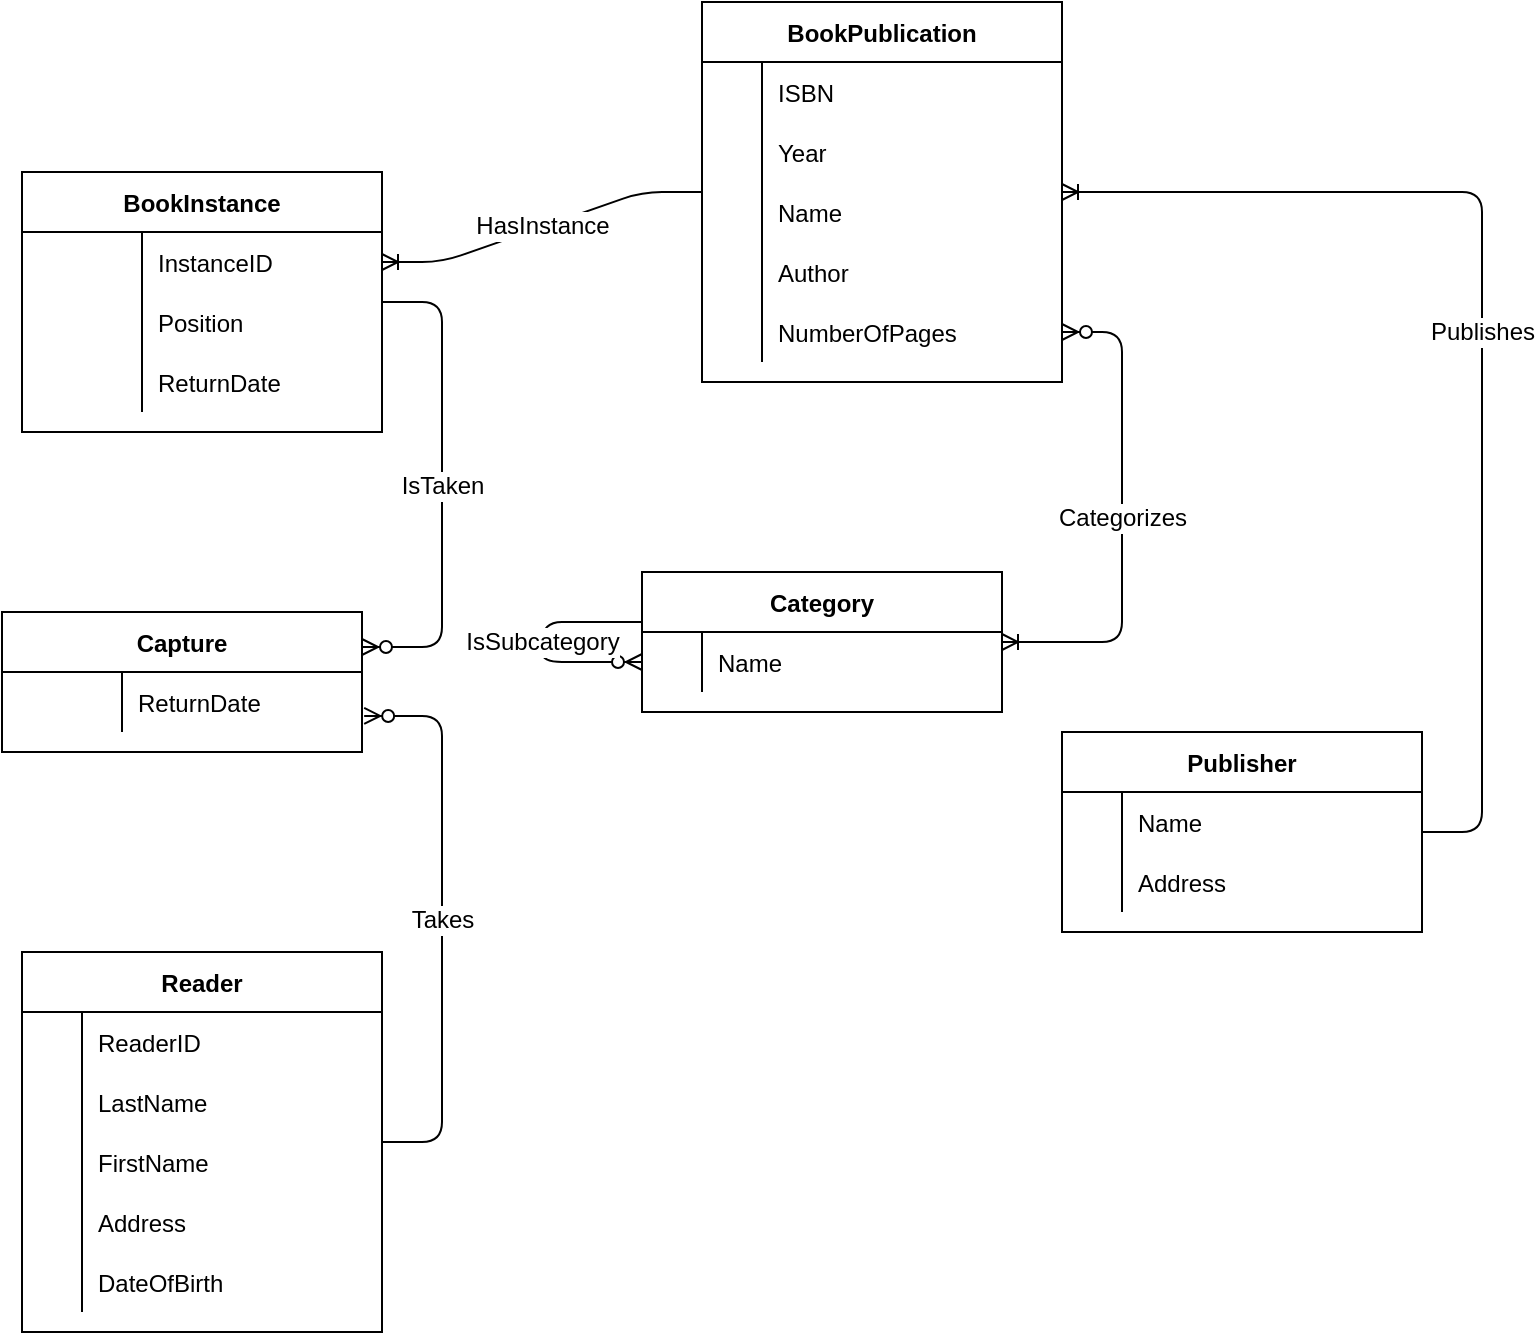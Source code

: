 <mxfile version="14.9.0" type="google"><diagram id="R2lEEEUBdFMjLlhIrx00" name="Page-1"><mxGraphModel dx="1422" dy="854" grid="1" gridSize="10" guides="1" tooltips="1" connect="1" arrows="1" fold="1" page="1" pageScale="1" pageWidth="850" pageHeight="1100" math="0" shadow="0" extFonts="Permanent Marker^https://fonts.googleapis.com/css?family=Permanent+Marker"><root><mxCell id="0"/><mxCell id="1" parent="0"/><mxCell id="LC6Ul_KxqGpqvkcFJrr5-14" value="BookPublication" style="shape=table;startSize=30;container=1;collapsible=1;childLayout=tableLayout;fixedRows=1;rowLines=0;fontStyle=1;align=center;resizeLast=1;" parent="1" vertex="1"><mxGeometry x="430" y="65" width="180" height="190" as="geometry"/></mxCell><mxCell id="GDt42chVeWsSoFadgG4G-7" value="" style="shape=partialRectangle;collapsible=0;dropTarget=0;pointerEvents=0;fillColor=none;top=0;left=0;bottom=0;right=0;points=[[0,0.5],[1,0.5]];portConstraint=eastwest;" parent="LC6Ul_KxqGpqvkcFJrr5-14" vertex="1"><mxGeometry y="30" width="180" height="30" as="geometry"/></mxCell><mxCell id="GDt42chVeWsSoFadgG4G-8" value="" style="shape=partialRectangle;connectable=0;fillColor=none;top=0;left=0;bottom=0;right=0;editable=1;overflow=hidden;" parent="GDt42chVeWsSoFadgG4G-7" vertex="1"><mxGeometry width="30" height="30" as="geometry"/></mxCell><mxCell id="GDt42chVeWsSoFadgG4G-9" value="ISBN" style="shape=partialRectangle;connectable=0;fillColor=none;top=0;left=0;bottom=0;right=0;align=left;spacingLeft=6;overflow=hidden;" parent="GDt42chVeWsSoFadgG4G-7" vertex="1"><mxGeometry x="30" width="150" height="30" as="geometry"/></mxCell><mxCell id="LC6Ul_KxqGpqvkcFJrr5-18" value="" style="shape=partialRectangle;collapsible=0;dropTarget=0;pointerEvents=0;fillColor=none;top=0;left=0;bottom=0;right=0;points=[[0,0.5],[1,0.5]];portConstraint=eastwest;" parent="LC6Ul_KxqGpqvkcFJrr5-14" vertex="1"><mxGeometry y="60" width="180" height="30" as="geometry"/></mxCell><mxCell id="LC6Ul_KxqGpqvkcFJrr5-19" value="" style="shape=partialRectangle;connectable=0;fillColor=none;top=0;left=0;bottom=0;right=0;editable=1;overflow=hidden;" parent="LC6Ul_KxqGpqvkcFJrr5-18" vertex="1"><mxGeometry width="30" height="30" as="geometry"/></mxCell><mxCell id="LC6Ul_KxqGpqvkcFJrr5-20" value="Year" style="shape=partialRectangle;connectable=0;fillColor=none;top=0;left=0;bottom=0;right=0;align=left;spacingLeft=6;overflow=hidden;" parent="LC6Ul_KxqGpqvkcFJrr5-18" vertex="1"><mxGeometry x="30" width="150" height="30" as="geometry"/></mxCell><mxCell id="LC6Ul_KxqGpqvkcFJrr5-21" value="" style="shape=partialRectangle;collapsible=0;dropTarget=0;pointerEvents=0;fillColor=none;top=0;left=0;bottom=0;right=0;points=[[0,0.5],[1,0.5]];portConstraint=eastwest;" parent="LC6Ul_KxqGpqvkcFJrr5-14" vertex="1"><mxGeometry y="90" width="180" height="30" as="geometry"/></mxCell><mxCell id="LC6Ul_KxqGpqvkcFJrr5-22" value="" style="shape=partialRectangle;connectable=0;fillColor=none;top=0;left=0;bottom=0;right=0;editable=1;overflow=hidden;" parent="LC6Ul_KxqGpqvkcFJrr5-21" vertex="1"><mxGeometry width="30" height="30" as="geometry"/></mxCell><mxCell id="LC6Ul_KxqGpqvkcFJrr5-23" value="Name" style="shape=partialRectangle;connectable=0;fillColor=none;top=0;left=0;bottom=0;right=0;align=left;spacingLeft=6;overflow=hidden;" parent="LC6Ul_KxqGpqvkcFJrr5-21" vertex="1"><mxGeometry x="30" width="150" height="30" as="geometry"/></mxCell><mxCell id="LC6Ul_KxqGpqvkcFJrr5-24" value="" style="shape=partialRectangle;collapsible=0;dropTarget=0;pointerEvents=0;fillColor=none;top=0;left=0;bottom=0;right=0;points=[[0,0.5],[1,0.5]];portConstraint=eastwest;" parent="LC6Ul_KxqGpqvkcFJrr5-14" vertex="1"><mxGeometry y="120" width="180" height="30" as="geometry"/></mxCell><mxCell id="LC6Ul_KxqGpqvkcFJrr5-25" value="" style="shape=partialRectangle;connectable=0;fillColor=none;top=0;left=0;bottom=0;right=0;editable=1;overflow=hidden;" parent="LC6Ul_KxqGpqvkcFJrr5-24" vertex="1"><mxGeometry width="30" height="30" as="geometry"/></mxCell><mxCell id="LC6Ul_KxqGpqvkcFJrr5-26" value="Author" style="shape=partialRectangle;connectable=0;fillColor=none;top=0;left=0;bottom=0;right=0;align=left;spacingLeft=6;overflow=hidden;" parent="LC6Ul_KxqGpqvkcFJrr5-24" vertex="1"><mxGeometry x="30" width="150" height="30" as="geometry"/></mxCell><mxCell id="LC6Ul_KxqGpqvkcFJrr5-30" value="" style="shape=partialRectangle;collapsible=0;dropTarget=0;pointerEvents=0;fillColor=none;top=0;left=0;bottom=0;right=0;points=[[0,0.5],[1,0.5]];portConstraint=eastwest;" parent="LC6Ul_KxqGpqvkcFJrr5-14" vertex="1"><mxGeometry y="150" width="180" height="30" as="geometry"/></mxCell><mxCell id="LC6Ul_KxqGpqvkcFJrr5-31" value="" style="shape=partialRectangle;connectable=0;fillColor=none;top=0;left=0;bottom=0;right=0;editable=1;overflow=hidden;" parent="LC6Ul_KxqGpqvkcFJrr5-30" vertex="1"><mxGeometry width="30" height="30" as="geometry"/></mxCell><mxCell id="LC6Ul_KxqGpqvkcFJrr5-32" value="NumberOfPages" style="shape=partialRectangle;connectable=0;fillColor=none;top=0;left=0;bottom=0;right=0;align=left;spacingLeft=6;overflow=hidden;" parent="LC6Ul_KxqGpqvkcFJrr5-30" vertex="1"><mxGeometry x="30" width="150" height="30" as="geometry"/></mxCell><mxCell id="LC6Ul_KxqGpqvkcFJrr5-33" value="BookInstance" style="shape=table;startSize=30;container=1;collapsible=1;childLayout=tableLayout;fixedRows=1;rowLines=0;fontStyle=1;align=center;resizeLast=1;strokeWidth=1;" parent="1" vertex="1"><mxGeometry x="90" y="150" width="180" height="130" as="geometry"/></mxCell><mxCell id="GDt42chVeWsSoFadgG4G-4" value="" style="shape=partialRectangle;collapsible=0;dropTarget=0;pointerEvents=0;fillColor=none;top=0;left=0;bottom=0;right=0;points=[[0,0.5],[1,0.5]];portConstraint=eastwest;" parent="LC6Ul_KxqGpqvkcFJrr5-33" vertex="1"><mxGeometry y="30" width="180" height="30" as="geometry"/></mxCell><mxCell id="GDt42chVeWsSoFadgG4G-5" value="" style="shape=partialRectangle;connectable=0;fillColor=none;top=0;left=0;bottom=0;right=0;editable=1;overflow=hidden;" parent="GDt42chVeWsSoFadgG4G-4" vertex="1"><mxGeometry width="60" height="30" as="geometry"/></mxCell><mxCell id="GDt42chVeWsSoFadgG4G-6" value="InstanceID    " style="shape=partialRectangle;connectable=0;fillColor=none;top=0;left=0;bottom=0;right=0;align=left;spacingLeft=6;overflow=hidden;" parent="GDt42chVeWsSoFadgG4G-4" vertex="1"><mxGeometry x="60" width="120" height="30" as="geometry"/></mxCell><mxCell id="LC6Ul_KxqGpqvkcFJrr5-60" value="" style="shape=partialRectangle;collapsible=0;dropTarget=0;pointerEvents=0;fillColor=none;top=0;left=0;bottom=0;right=0;points=[[0,0.5],[1,0.5]];portConstraint=eastwest;strokeWidth=1;" parent="LC6Ul_KxqGpqvkcFJrr5-33" vertex="1"><mxGeometry y="60" width="180" height="30" as="geometry"/></mxCell><mxCell id="LC6Ul_KxqGpqvkcFJrr5-61" value="" style="shape=partialRectangle;connectable=0;fillColor=none;top=0;left=0;bottom=0;right=0;editable=1;overflow=hidden;" parent="LC6Ul_KxqGpqvkcFJrr5-60" vertex="1"><mxGeometry width="60" height="30" as="geometry"/></mxCell><mxCell id="LC6Ul_KxqGpqvkcFJrr5-62" value="Position" style="shape=partialRectangle;connectable=0;fillColor=none;top=0;left=0;bottom=0;right=0;align=left;spacingLeft=6;overflow=hidden;" parent="LC6Ul_KxqGpqvkcFJrr5-60" vertex="1"><mxGeometry x="60" width="120" height="30" as="geometry"/></mxCell><mxCell id="LC6Ul_KxqGpqvkcFJrr5-110" value="" style="shape=partialRectangle;collapsible=0;dropTarget=0;pointerEvents=0;fillColor=none;top=0;left=0;bottom=0;right=0;points=[[0,0.5],[1,0.5]];portConstraint=eastwest;strokeWidth=1;" parent="LC6Ul_KxqGpqvkcFJrr5-33" vertex="1"><mxGeometry y="90" width="180" height="30" as="geometry"/></mxCell><mxCell id="LC6Ul_KxqGpqvkcFJrr5-111" value="" style="shape=partialRectangle;connectable=0;fillColor=none;top=0;left=0;bottom=0;right=0;editable=1;overflow=hidden;" parent="LC6Ul_KxqGpqvkcFJrr5-110" vertex="1"><mxGeometry width="60" height="30" as="geometry"/></mxCell><mxCell id="LC6Ul_KxqGpqvkcFJrr5-112" value="ReturnDate" style="shape=partialRectangle;connectable=0;fillColor=none;top=0;left=0;bottom=0;right=0;align=left;spacingLeft=6;overflow=hidden;" parent="LC6Ul_KxqGpqvkcFJrr5-110" vertex="1"><mxGeometry x="60" width="120" height="30" as="geometry"/></mxCell><mxCell id="LC6Ul_KxqGpqvkcFJrr5-46" value="HasInstance" style="edgeStyle=entityRelationEdgeStyle;fontSize=12;html=1;endArrow=none;endFill=0;startArrow=ERoneToMany;startFill=0;" parent="1" target="LC6Ul_KxqGpqvkcFJrr5-14" edge="1"><mxGeometry width="100" height="100" relative="1" as="geometry"><mxPoint x="270" y="195" as="sourcePoint"/><mxPoint x="270" y="225" as="targetPoint"/></mxGeometry></mxCell><mxCell id="LC6Ul_KxqGpqvkcFJrr5-47" value="Publisher" style="shape=table;startSize=30;container=1;collapsible=1;childLayout=tableLayout;fixedRows=1;rowLines=0;fontStyle=1;align=center;resizeLast=1;strokeWidth=1;" parent="1" vertex="1"><mxGeometry x="610" y="430" width="180" height="100" as="geometry"/></mxCell><mxCell id="GDt42chVeWsSoFadgG4G-10" value="" style="shape=partialRectangle;collapsible=0;dropTarget=0;pointerEvents=0;fillColor=none;top=0;left=0;bottom=0;right=0;points=[[0,0.5],[1,0.5]];portConstraint=eastwest;" parent="LC6Ul_KxqGpqvkcFJrr5-47" vertex="1"><mxGeometry y="30" width="180" height="30" as="geometry"/></mxCell><mxCell id="GDt42chVeWsSoFadgG4G-11" value="" style="shape=partialRectangle;connectable=0;fillColor=none;top=0;left=0;bottom=0;right=0;editable=1;overflow=hidden;" parent="GDt42chVeWsSoFadgG4G-10" vertex="1"><mxGeometry width="30" height="30" as="geometry"/></mxCell><mxCell id="GDt42chVeWsSoFadgG4G-12" value="Name" style="shape=partialRectangle;connectable=0;fillColor=none;top=0;left=0;bottom=0;right=0;align=left;spacingLeft=6;overflow=hidden;" parent="GDt42chVeWsSoFadgG4G-10" vertex="1"><mxGeometry x="30" width="150" height="30" as="geometry"/></mxCell><mxCell id="LC6Ul_KxqGpqvkcFJrr5-51" value="" style="shape=partialRectangle;collapsible=0;dropTarget=0;pointerEvents=0;fillColor=none;top=0;left=0;bottom=0;right=0;points=[[0,0.5],[1,0.5]];portConstraint=eastwest;" parent="LC6Ul_KxqGpqvkcFJrr5-47" vertex="1"><mxGeometry y="60" width="180" height="30" as="geometry"/></mxCell><mxCell id="LC6Ul_KxqGpqvkcFJrr5-52" value="" style="shape=partialRectangle;connectable=0;fillColor=none;top=0;left=0;bottom=0;right=0;editable=1;overflow=hidden;" parent="LC6Ul_KxqGpqvkcFJrr5-51" vertex="1"><mxGeometry width="30" height="30" as="geometry"/></mxCell><mxCell id="LC6Ul_KxqGpqvkcFJrr5-53" value="Address" style="shape=partialRectangle;connectable=0;fillColor=none;top=0;left=0;bottom=0;right=0;align=left;spacingLeft=6;overflow=hidden;" parent="LC6Ul_KxqGpqvkcFJrr5-51" vertex="1"><mxGeometry x="30" width="150" height="30" as="geometry"/></mxCell><mxCell id="LC6Ul_KxqGpqvkcFJrr5-63" value="Publishes" style="edgeStyle=entityRelationEdgeStyle;fontSize=12;html=1;endArrow=ERoneToMany;" parent="1" source="LC6Ul_KxqGpqvkcFJrr5-47" target="LC6Ul_KxqGpqvkcFJrr5-14" edge="1"><mxGeometry width="100" height="100" relative="1" as="geometry"><mxPoint x="690" y="400" as="sourcePoint"/><mxPoint x="790" y="300" as="targetPoint"/></mxGeometry></mxCell><mxCell id="LC6Ul_KxqGpqvkcFJrr5-77" value="Category" style="shape=table;startSize=30;container=1;collapsible=1;childLayout=tableLayout;fixedRows=1;rowLines=0;fontStyle=1;align=center;resizeLast=1;strokeWidth=1;" parent="1" vertex="1"><mxGeometry x="400" y="350" width="180" height="70" as="geometry"/></mxCell><mxCell id="GDt42chVeWsSoFadgG4G-13" value="" style="shape=partialRectangle;collapsible=0;dropTarget=0;pointerEvents=0;fillColor=none;top=0;left=0;bottom=0;right=0;points=[[0,0.5],[1,0.5]];portConstraint=eastwest;" parent="LC6Ul_KxqGpqvkcFJrr5-77" vertex="1"><mxGeometry y="30" width="180" height="30" as="geometry"/></mxCell><mxCell id="GDt42chVeWsSoFadgG4G-14" value="" style="shape=partialRectangle;connectable=0;fillColor=none;top=0;left=0;bottom=0;right=0;editable=1;overflow=hidden;" parent="GDt42chVeWsSoFadgG4G-13" vertex="1"><mxGeometry width="30" height="30" as="geometry"/></mxCell><mxCell id="GDt42chVeWsSoFadgG4G-15" value="Name" style="shape=partialRectangle;connectable=0;fillColor=none;top=0;left=0;bottom=0;right=0;align=left;spacingLeft=6;overflow=hidden;" parent="GDt42chVeWsSoFadgG4G-13" vertex="1"><mxGeometry x="30" width="150" height="30" as="geometry"/></mxCell><mxCell id="LC6Ul_KxqGpqvkcFJrr5-90" value="IsSubcategory" style="edgeStyle=entityRelationEdgeStyle;fontSize=12;html=1;endArrow=ERzeroToMany;endFill=1;" parent="1" source="LC6Ul_KxqGpqvkcFJrr5-77" target="LC6Ul_KxqGpqvkcFJrr5-77" edge="1"><mxGeometry width="100" height="100" relative="1" as="geometry"><mxPoint x="160" y="620" as="sourcePoint"/><mxPoint x="260" y="520" as="targetPoint"/><Array as="points"><mxPoint x="350" y="385"/></Array></mxGeometry></mxCell><mxCell id="LC6Ul_KxqGpqvkcFJrr5-92" value="Categorizes" style="edgeStyle=entityRelationEdgeStyle;fontSize=12;html=1;endArrow=ERzeroToMany;endFill=1;startArrow=ERoneToMany;startFill=0;" parent="1" source="LC6Ul_KxqGpqvkcFJrr5-77" target="LC6Ul_KxqGpqvkcFJrr5-30" edge="1"><mxGeometry width="100" height="100" relative="1" as="geometry"><mxPoint x="120" y="420" as="sourcePoint"/><mxPoint x="620" y="210" as="targetPoint"/></mxGeometry></mxCell><mxCell id="LC6Ul_KxqGpqvkcFJrr5-94" value="Reader" style="shape=table;startSize=30;container=1;collapsible=1;childLayout=tableLayout;fixedRows=1;rowLines=0;fontStyle=1;align=center;resizeLast=1;strokeWidth=1;" parent="1" vertex="1"><mxGeometry x="90" y="540" width="180" height="190" as="geometry"/></mxCell><mxCell id="GDt42chVeWsSoFadgG4G-1" value="" style="shape=partialRectangle;collapsible=0;dropTarget=0;pointerEvents=0;fillColor=none;top=0;left=0;bottom=0;right=0;points=[[0,0.5],[1,0.5]];portConstraint=eastwest;" parent="LC6Ul_KxqGpqvkcFJrr5-94" vertex="1"><mxGeometry y="30" width="180" height="30" as="geometry"/></mxCell><mxCell id="GDt42chVeWsSoFadgG4G-2" value="" style="shape=partialRectangle;connectable=0;fillColor=none;top=0;left=0;bottom=0;right=0;editable=1;overflow=hidden;" parent="GDt42chVeWsSoFadgG4G-1" vertex="1"><mxGeometry width="30" height="30" as="geometry"/></mxCell><mxCell id="GDt42chVeWsSoFadgG4G-3" value="ReaderID" style="shape=partialRectangle;connectable=0;fillColor=none;top=0;left=0;bottom=0;right=0;align=left;spacingLeft=6;overflow=hidden;" parent="GDt42chVeWsSoFadgG4G-1" vertex="1"><mxGeometry x="30" width="150" height="30" as="geometry"/></mxCell><mxCell id="LC6Ul_KxqGpqvkcFJrr5-98" value="" style="shape=partialRectangle;collapsible=0;dropTarget=0;pointerEvents=0;fillColor=none;top=0;left=0;bottom=0;right=0;points=[[0,0.5],[1,0.5]];portConstraint=eastwest;" parent="LC6Ul_KxqGpqvkcFJrr5-94" vertex="1"><mxGeometry y="60" width="180" height="30" as="geometry"/></mxCell><mxCell id="LC6Ul_KxqGpqvkcFJrr5-99" value="" style="shape=partialRectangle;connectable=0;fillColor=none;top=0;left=0;bottom=0;right=0;editable=1;overflow=hidden;" parent="LC6Ul_KxqGpqvkcFJrr5-98" vertex="1"><mxGeometry width="30" height="30" as="geometry"/></mxCell><mxCell id="LC6Ul_KxqGpqvkcFJrr5-100" value="LastName    " style="shape=partialRectangle;connectable=0;fillColor=none;top=0;left=0;bottom=0;right=0;align=left;spacingLeft=6;overflow=hidden;" parent="LC6Ul_KxqGpqvkcFJrr5-98" vertex="1"><mxGeometry x="30" width="150" height="30" as="geometry"/></mxCell><mxCell id="LC6Ul_KxqGpqvkcFJrr5-101" value="" style="shape=partialRectangle;collapsible=0;dropTarget=0;pointerEvents=0;fillColor=none;top=0;left=0;bottom=0;right=0;points=[[0,0.5],[1,0.5]];portConstraint=eastwest;" parent="LC6Ul_KxqGpqvkcFJrr5-94" vertex="1"><mxGeometry y="90" width="180" height="30" as="geometry"/></mxCell><mxCell id="LC6Ul_KxqGpqvkcFJrr5-102" value="" style="shape=partialRectangle;connectable=0;fillColor=none;top=0;left=0;bottom=0;right=0;editable=1;overflow=hidden;" parent="LC6Ul_KxqGpqvkcFJrr5-101" vertex="1"><mxGeometry width="30" height="30" as="geometry"/></mxCell><mxCell id="LC6Ul_KxqGpqvkcFJrr5-103" value="FirstName" style="shape=partialRectangle;connectable=0;fillColor=none;top=0;left=0;bottom=0;right=0;align=left;spacingLeft=6;overflow=hidden;" parent="LC6Ul_KxqGpqvkcFJrr5-101" vertex="1"><mxGeometry x="30" width="150" height="30" as="geometry"/></mxCell><mxCell id="LC6Ul_KxqGpqvkcFJrr5-104" value="" style="shape=partialRectangle;collapsible=0;dropTarget=0;pointerEvents=0;fillColor=none;top=0;left=0;bottom=0;right=0;points=[[0,0.5],[1,0.5]];portConstraint=eastwest;" parent="LC6Ul_KxqGpqvkcFJrr5-94" vertex="1"><mxGeometry y="120" width="180" height="30" as="geometry"/></mxCell><mxCell id="LC6Ul_KxqGpqvkcFJrr5-105" value="" style="shape=partialRectangle;connectable=0;fillColor=none;top=0;left=0;bottom=0;right=0;editable=1;overflow=hidden;" parent="LC6Ul_KxqGpqvkcFJrr5-104" vertex="1"><mxGeometry width="30" height="30" as="geometry"/></mxCell><mxCell id="LC6Ul_KxqGpqvkcFJrr5-106" value="Address" style="shape=partialRectangle;connectable=0;fillColor=none;top=0;left=0;bottom=0;right=0;align=left;spacingLeft=6;overflow=hidden;" parent="LC6Ul_KxqGpqvkcFJrr5-104" vertex="1"><mxGeometry x="30" width="150" height="30" as="geometry"/></mxCell><mxCell id="LC6Ul_KxqGpqvkcFJrr5-107" value="" style="shape=partialRectangle;collapsible=0;dropTarget=0;pointerEvents=0;fillColor=none;top=0;left=0;bottom=0;right=0;points=[[0,0.5],[1,0.5]];portConstraint=eastwest;strokeWidth=1;" parent="LC6Ul_KxqGpqvkcFJrr5-94" vertex="1"><mxGeometry y="150" width="180" height="30" as="geometry"/></mxCell><mxCell id="LC6Ul_KxqGpqvkcFJrr5-108" value="" style="shape=partialRectangle;connectable=0;fillColor=none;top=0;left=0;bottom=0;right=0;editable=1;overflow=hidden;" parent="LC6Ul_KxqGpqvkcFJrr5-107" vertex="1"><mxGeometry width="30" height="30" as="geometry"/></mxCell><mxCell id="LC6Ul_KxqGpqvkcFJrr5-109" value="DateOfBirth" style="shape=partialRectangle;connectable=0;fillColor=none;top=0;left=0;bottom=0;right=0;align=left;spacingLeft=6;overflow=hidden;" parent="LC6Ul_KxqGpqvkcFJrr5-107" vertex="1"><mxGeometry x="30" width="150" height="30" as="geometry"/></mxCell><mxCell id="SHbg-xkwyIwUtdtUMArC-1" value="Capture" style="shape=table;startSize=30;container=1;collapsible=1;childLayout=tableLayout;fixedRows=1;rowLines=0;fontStyle=1;align=center;resizeLast=1;strokeWidth=1;" parent="1" vertex="1"><mxGeometry x="80" y="370" width="180" height="70" as="geometry"/></mxCell><mxCell id="SHbg-xkwyIwUtdtUMArC-8" value="" style="shape=partialRectangle;collapsible=0;dropTarget=0;pointerEvents=0;fillColor=none;top=0;left=0;bottom=0;right=0;points=[[0,0.5],[1,0.5]];portConstraint=eastwest;strokeWidth=1;" parent="SHbg-xkwyIwUtdtUMArC-1" vertex="1"><mxGeometry y="30" width="180" height="30" as="geometry"/></mxCell><mxCell id="SHbg-xkwyIwUtdtUMArC-9" value="" style="shape=partialRectangle;connectable=0;fillColor=none;top=0;left=0;bottom=0;right=0;editable=1;overflow=hidden;" parent="SHbg-xkwyIwUtdtUMArC-8" vertex="1"><mxGeometry width="60" height="30" as="geometry"/></mxCell><mxCell id="SHbg-xkwyIwUtdtUMArC-10" value="ReturnDate" style="shape=partialRectangle;connectable=0;fillColor=none;top=0;left=0;bottom=0;right=0;align=left;spacingLeft=6;overflow=hidden;" parent="SHbg-xkwyIwUtdtUMArC-8" vertex="1"><mxGeometry x="60" width="120" height="30" as="geometry"/></mxCell><mxCell id="SHbg-xkwyIwUtdtUMArC-11" value="Takes" style="edgeStyle=entityRelationEdgeStyle;fontSize=12;html=1;endArrow=ERzeroToMany;endFill=1;entryX=1.006;entryY=0.733;entryDx=0;entryDy=0;entryPerimeter=0;" parent="1" source="LC6Ul_KxqGpqvkcFJrr5-94" target="SHbg-xkwyIwUtdtUMArC-8" edge="1"><mxGeometry width="100" height="100" relative="1" as="geometry"><mxPoint x="390" y="760" as="sourcePoint"/><mxPoint x="490" y="660" as="targetPoint"/></mxGeometry></mxCell><mxCell id="SHbg-xkwyIwUtdtUMArC-12" value="IsTaken" style="edgeStyle=entityRelationEdgeStyle;fontSize=12;html=1;endArrow=ERzeroToMany;endFill=1;entryX=1;entryY=0.25;entryDx=0;entryDy=0;" parent="1" source="LC6Ul_KxqGpqvkcFJrr5-33" target="SHbg-xkwyIwUtdtUMArC-1" edge="1"><mxGeometry width="100" height="100" relative="1" as="geometry"><mxPoint x="440" y="710" as="sourcePoint"/><mxPoint x="540" y="610" as="targetPoint"/></mxGeometry></mxCell></root></mxGraphModel></diagram></mxfile>